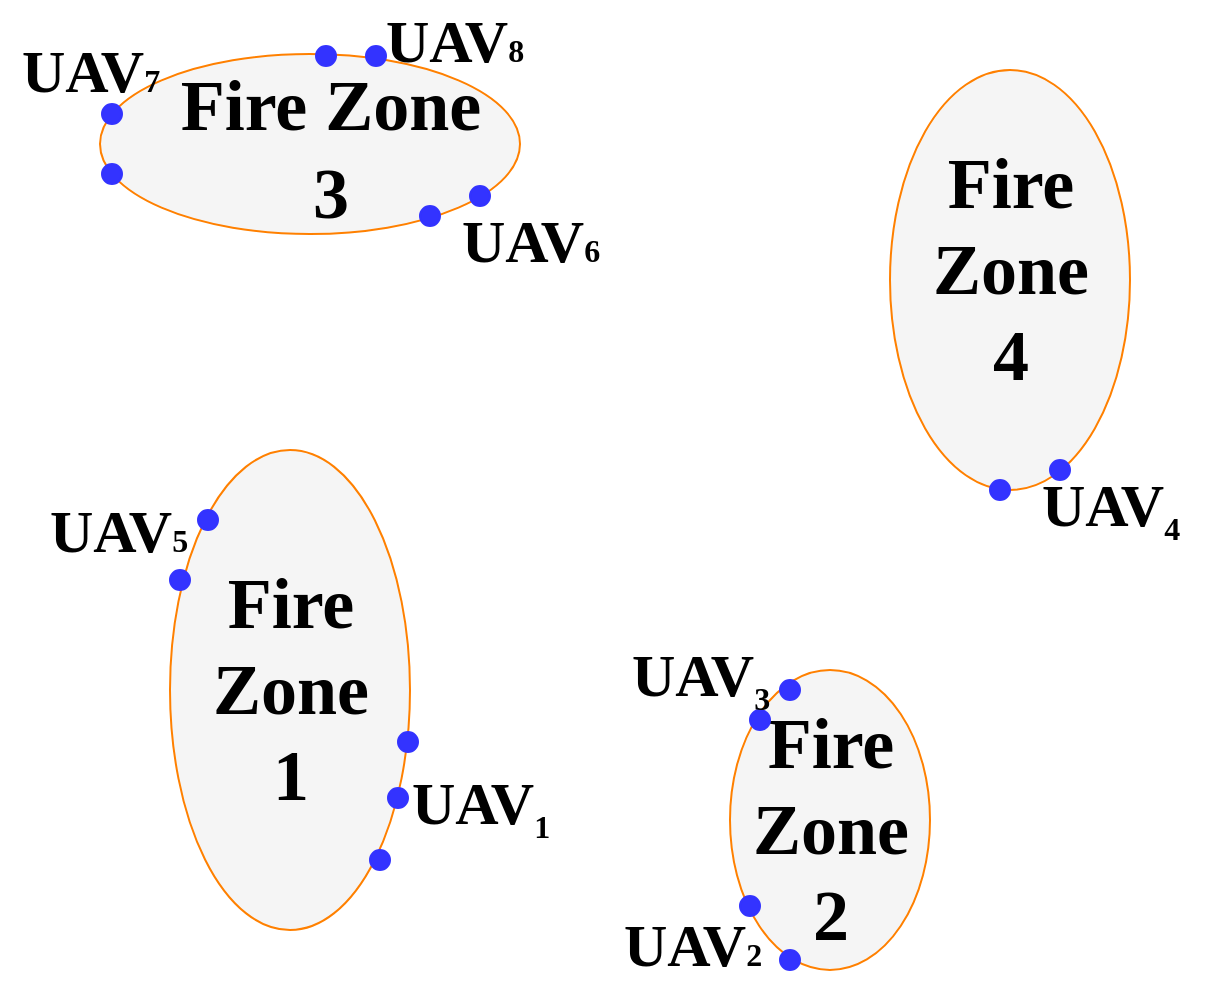 <mxfile version="11.2.3" type="device" pages="1"><diagram id="YZVSbqUmjaEGgzKnSRO8" name="Page-1"><mxGraphModel dx="981" dy="1654" grid="1" gridSize="10" guides="1" tooltips="1" connect="1" arrows="1" fold="1" page="1" pageScale="1" pageWidth="850" pageHeight="1100" math="0" shadow="0"><root><mxCell id="0"/><mxCell id="1" parent="0"/><mxCell id="fA2Mo0MnOWAKVDP_Xo4u-1" value="" style="ellipse;whiteSpace=wrap;html=1;strokeColor=#FF8000;fillColor=#f5f5f5;fontColor=#333333;" parent="1" vertex="1"><mxGeometry x="100" y="220" width="120" height="240" as="geometry"/></mxCell><mxCell id="fA2Mo0MnOWAKVDP_Xo4u-2" value="" style="ellipse;whiteSpace=wrap;html=1;strokeColor=#FF8000;fillColor=#f5f5f5;fontColor=#333333;" parent="1" vertex="1"><mxGeometry x="460" y="30" width="120" height="210" as="geometry"/></mxCell><mxCell id="fA2Mo0MnOWAKVDP_Xo4u-3" value="" style="ellipse;whiteSpace=wrap;html=1;strokeColor=#FF8000;fillColor=#f5f5f5;fontColor=#333333;" parent="1" vertex="1"><mxGeometry x="380" y="330" width="100" height="150" as="geometry"/></mxCell><mxCell id="fA2Mo0MnOWAKVDP_Xo4u-4" value="" style="ellipse;whiteSpace=wrap;html=1;strokeColor=#FF8000;fillColor=#f5f5f5;fontColor=#333333;" parent="1" vertex="1"><mxGeometry x="65" y="22" width="210" height="90" as="geometry"/></mxCell><mxCell id="fA2Mo0MnOWAKVDP_Xo4u-5" value="&lt;div&gt;&lt;font style=&quot;font-size: 36px&quot; face=&quot;Times New Roman&quot;&gt;Fire&lt;/font&gt;&lt;/div&gt;&lt;div&gt;&lt;font style=&quot;font-size: 36px&quot; face=&quot;Times New Roman&quot;&gt;Zone&lt;/font&gt;&lt;/div&gt;&lt;div&gt;&lt;font style=&quot;font-size: 36px&quot; face=&quot;Times New Roman&quot;&gt;1&lt;/font&gt;&lt;/div&gt;" style="text;strokeColor=none;fillColor=none;html=1;fontSize=24;fontStyle=1;verticalAlign=middle;align=center;" parent="1" vertex="1"><mxGeometry x="110" y="320" width="100" height="40" as="geometry"/></mxCell><mxCell id="fA2Mo0MnOWAKVDP_Xo4u-6" value="&lt;div&gt;&lt;font style=&quot;font-size: 36px&quot; face=&quot;Times New Roman&quot;&gt;Fire&lt;/font&gt;&lt;/div&gt;&lt;div&gt;&lt;font style=&quot;font-size: 36px&quot; face=&quot;Times New Roman&quot;&gt;Zone&lt;/font&gt;&lt;/div&gt;&lt;div&gt;&lt;font style=&quot;font-size: 36px&quot; face=&quot;Times New Roman&quot;&gt;2&lt;/font&gt;&lt;/div&gt;" style="text;strokeColor=none;fillColor=none;html=1;fontSize=24;fontStyle=1;verticalAlign=middle;align=center;" parent="1" vertex="1"><mxGeometry x="380" y="390" width="100" height="40" as="geometry"/></mxCell><mxCell id="fA2Mo0MnOWAKVDP_Xo4u-7" value="&lt;div&gt;&lt;font style=&quot;font-size: 36px&quot; face=&quot;Times New Roman&quot;&gt;Fire Zone&lt;/font&gt;&lt;/div&gt;&lt;div&gt;&lt;font style=&quot;font-size: 36px&quot; face=&quot;Times New Roman&quot;&gt;3&lt;/font&gt;&lt;/div&gt;" style="text;strokeColor=none;fillColor=none;html=1;fontSize=24;fontStyle=1;verticalAlign=middle;align=center;" parent="1" vertex="1"><mxGeometry x="130" y="50" width="100" height="40" as="geometry"/></mxCell><mxCell id="fA2Mo0MnOWAKVDP_Xo4u-8" value="&lt;div&gt;&lt;font style=&quot;font-size: 36px&quot; face=&quot;Times New Roman&quot;&gt;Fire&lt;/font&gt;&lt;/div&gt;&lt;div&gt;&lt;font style=&quot;font-size: 36px&quot; face=&quot;Times New Roman&quot;&gt;Zone&lt;/font&gt;&lt;/div&gt;&lt;div&gt;&lt;font style=&quot;font-size: 36px&quot; face=&quot;Times New Roman&quot;&gt;4&lt;/font&gt;&lt;/div&gt;" style="text;strokeColor=none;fillColor=none;html=1;fontSize=24;fontStyle=1;verticalAlign=middle;align=center;" parent="1" vertex="1"><mxGeometry x="470" y="110" width="100" height="40" as="geometry"/></mxCell><mxCell id="fA2Mo0MnOWAKVDP_Xo4u-9" value="" style="ellipse;whiteSpace=wrap;html=1;aspect=fixed;strokeColor=#3333FF;fillColor=#3333FF;" parent="1" vertex="1"><mxGeometry x="200" y="420" width="10" height="10" as="geometry"/></mxCell><mxCell id="fA2Mo0MnOWAKVDP_Xo4u-10" value="" style="ellipse;whiteSpace=wrap;html=1;aspect=fixed;strokeColor=#3333FF;fillColor=#3333FF;" parent="1" vertex="1"><mxGeometry x="209" y="389" width="10" height="10" as="geometry"/></mxCell><mxCell id="fA2Mo0MnOWAKVDP_Xo4u-11" value="" style="ellipse;whiteSpace=wrap;html=1;aspect=fixed;strokeColor=#3333FF;fillColor=#3333FF;" parent="1" vertex="1"><mxGeometry x="214" y="361" width="10" height="10" as="geometry"/></mxCell><mxCell id="fA2Mo0MnOWAKVDP_Xo4u-14" value="" style="ellipse;whiteSpace=wrap;html=1;aspect=fixed;strokeColor=#3333FF;fillColor=#3333FF;" parent="1" vertex="1"><mxGeometry x="100" y="280" width="10" height="10" as="geometry"/></mxCell><mxCell id="fA2Mo0MnOWAKVDP_Xo4u-15" value="" style="ellipse;whiteSpace=wrap;html=1;aspect=fixed;strokeColor=#3333FF;fillColor=#3333FF;" parent="1" vertex="1"><mxGeometry x="114" y="250" width="10" height="10" as="geometry"/></mxCell><mxCell id="fA2Mo0MnOWAKVDP_Xo4u-16" value="" style="ellipse;whiteSpace=wrap;html=1;aspect=fixed;strokeColor=#3333FF;fillColor=#3333FF;" parent="1" vertex="1"><mxGeometry x="390" y="350" width="10" height="10" as="geometry"/></mxCell><mxCell id="fA2Mo0MnOWAKVDP_Xo4u-17" value="" style="ellipse;whiteSpace=wrap;html=1;aspect=fixed;strokeColor=#3333FF;fillColor=#3333FF;" parent="1" vertex="1"><mxGeometry x="405" y="335" width="10" height="10" as="geometry"/></mxCell><mxCell id="fA2Mo0MnOWAKVDP_Xo4u-18" value="" style="ellipse;whiteSpace=wrap;html=1;aspect=fixed;strokeColor=#3333FF;fillColor=#3333FF;" parent="1" vertex="1"><mxGeometry x="385" y="443" width="10" height="10" as="geometry"/></mxCell><mxCell id="fA2Mo0MnOWAKVDP_Xo4u-19" value="" style="ellipse;whiteSpace=wrap;html=1;aspect=fixed;strokeColor=#3333FF;fillColor=#3333FF;" parent="1" vertex="1"><mxGeometry x="405" y="470" width="10" height="10" as="geometry"/></mxCell><mxCell id="fA2Mo0MnOWAKVDP_Xo4u-20" value="" style="ellipse;whiteSpace=wrap;html=1;aspect=fixed;strokeColor=#3333FF;fillColor=#3333FF;" parent="1" vertex="1"><mxGeometry x="510" y="235" width="10" height="10" as="geometry"/></mxCell><mxCell id="fA2Mo0MnOWAKVDP_Xo4u-21" value="" style="ellipse;whiteSpace=wrap;html=1;aspect=fixed;strokeColor=#3333FF;fillColor=#3333FF;" parent="1" vertex="1"><mxGeometry x="540" y="225" width="10" height="10" as="geometry"/></mxCell><mxCell id="fA2Mo0MnOWAKVDP_Xo4u-22" value="" style="ellipse;whiteSpace=wrap;html=1;aspect=fixed;strokeColor=#3333FF;fillColor=#3333FF;" parent="1" vertex="1"><mxGeometry x="250" y="88" width="10" height="10" as="geometry"/></mxCell><mxCell id="fA2Mo0MnOWAKVDP_Xo4u-23" value="" style="ellipse;whiteSpace=wrap;html=1;aspect=fixed;strokeColor=#3333FF;fillColor=#3333FF;" parent="1" vertex="1"><mxGeometry x="225" y="98" width="10" height="10" as="geometry"/></mxCell><mxCell id="fA2Mo0MnOWAKVDP_Xo4u-24" value="" style="ellipse;whiteSpace=wrap;html=1;aspect=fixed;strokeColor=#3333FF;fillColor=#3333FF;" parent="1" vertex="1"><mxGeometry x="66" y="77" width="10" height="10" as="geometry"/></mxCell><mxCell id="fA2Mo0MnOWAKVDP_Xo4u-25" value="" style="ellipse;whiteSpace=wrap;html=1;aspect=fixed;strokeColor=#3333FF;fillColor=#3333FF;" parent="1" vertex="1"><mxGeometry x="66" y="47" width="10" height="10" as="geometry"/></mxCell><mxCell id="fA2Mo0MnOWAKVDP_Xo4u-26" value="" style="ellipse;whiteSpace=wrap;html=1;aspect=fixed;strokeColor=#3333FF;fillColor=#3333FF;" parent="1" vertex="1"><mxGeometry x="173" y="18" width="10" height="10" as="geometry"/></mxCell><mxCell id="fA2Mo0MnOWAKVDP_Xo4u-27" value="" style="ellipse;whiteSpace=wrap;html=1;aspect=fixed;strokeColor=#3333FF;fillColor=#3333FF;" parent="1" vertex="1"><mxGeometry x="198" y="18" width="10" height="10" as="geometry"/></mxCell><mxCell id="fA2Mo0MnOWAKVDP_Xo4u-28" value="&lt;font style=&quot;font-size: 30px&quot; face=&quot;Times New Roman&quot;&gt;UAV&lt;sub&gt;&lt;font style=&quot;font-size: 16px&quot;&gt;1&lt;/font&gt;&lt;/sub&gt;&lt;/font&gt;" style="text;strokeColor=none;fillColor=none;html=1;fontSize=24;fontStyle=1;verticalAlign=middle;align=center;" parent="1" vertex="1"><mxGeometry x="205" y="379" width="100" height="40" as="geometry"/></mxCell><mxCell id="fA2Mo0MnOWAKVDP_Xo4u-29" value="&lt;font style=&quot;font-size: 30px&quot; face=&quot;Times New Roman&quot;&gt;UAV&lt;font style=&quot;font-size: 16px&quot;&gt;2&lt;/font&gt;&lt;/font&gt;" style="text;strokeColor=none;fillColor=none;html=1;fontSize=24;fontStyle=1;verticalAlign=middle;align=center;" parent="1" vertex="1"><mxGeometry x="311" y="447" width="100" height="40" as="geometry"/></mxCell><mxCell id="fA2Mo0MnOWAKVDP_Xo4u-30" value="&lt;font style=&quot;font-size: 30px&quot; face=&quot;Times New Roman&quot;&gt;UAV&lt;sub&gt;&lt;font style=&quot;font-size: 16px&quot;&gt;3&lt;/font&gt;&lt;/sub&gt;&lt;/font&gt;" style="text;strokeColor=none;fillColor=none;html=1;fontSize=24;fontStyle=1;verticalAlign=middle;align=center;" parent="1" vertex="1"><mxGeometry x="315" y="315" width="100" height="40" as="geometry"/></mxCell><mxCell id="fA2Mo0MnOWAKVDP_Xo4u-31" value="&lt;font style=&quot;font-size: 30px&quot; face=&quot;Times New Roman&quot;&gt;UAV&lt;sub&gt;&lt;font style=&quot;font-size: 16px&quot;&gt;4&lt;/font&gt;&lt;/sub&gt;&lt;/font&gt;" style="text;strokeColor=none;fillColor=none;html=1;fontSize=24;fontStyle=1;verticalAlign=middle;align=center;" parent="1" vertex="1"><mxGeometry x="520" y="230" width="100" height="40" as="geometry"/></mxCell><mxCell id="fA2Mo0MnOWAKVDP_Xo4u-32" value="&lt;font style=&quot;font-size: 30px&quot; face=&quot;Times New Roman&quot;&gt;UAV&lt;font style=&quot;font-size: 16px&quot;&gt;5&lt;/font&gt;&lt;/font&gt;" style="text;strokeColor=none;fillColor=none;html=1;fontSize=24;fontStyle=1;verticalAlign=middle;align=center;" parent="1" vertex="1"><mxGeometry x="24" y="240" width="100" height="40" as="geometry"/></mxCell><mxCell id="fA2Mo0MnOWAKVDP_Xo4u-33" value="&lt;font style=&quot;font-size: 30px&quot; face=&quot;Times New Roman&quot;&gt;UAV&lt;span style=&quot;font-size: 16px&quot;&gt;6&lt;/span&gt;&lt;/font&gt;" style="text;strokeColor=none;fillColor=none;html=1;fontSize=24;fontStyle=1;verticalAlign=middle;align=center;" parent="1" vertex="1"><mxGeometry x="230" y="95" width="100" height="40" as="geometry"/></mxCell><mxCell id="fA2Mo0MnOWAKVDP_Xo4u-34" value="&lt;font face=&quot;Times New Roman&quot;&gt;UAV&lt;font style=&quot;font-size: 18px&quot;&gt;&lt;span style=&quot;font-size: 16px&quot;&gt;7&lt;/span&gt;&lt;/font&gt;&lt;/font&gt;" style="text;strokeColor=none;fillColor=none;html=1;fontSize=30;fontStyle=1;verticalAlign=middle;align=center;" parent="1" vertex="1"><mxGeometry x="15" y="10" width="90" height="40" as="geometry"/></mxCell><mxCell id="fA2Mo0MnOWAKVDP_Xo4u-35" value="&lt;font style=&quot;font-size: 30px&quot; face=&quot;Times New Roman&quot;&gt;UAV&lt;font style=&quot;font-size: 18px&quot;&gt;&lt;span style=&quot;font-size: 16px&quot;&gt;8&lt;/span&gt;&lt;/font&gt;&lt;/font&gt;" style="text;strokeColor=none;fillColor=none;html=1;fontSize=24;fontStyle=1;verticalAlign=middle;align=center;" parent="1" vertex="1"><mxGeometry x="192" y="-5" width="100" height="40" as="geometry"/></mxCell></root></mxGraphModel></diagram></mxfile>